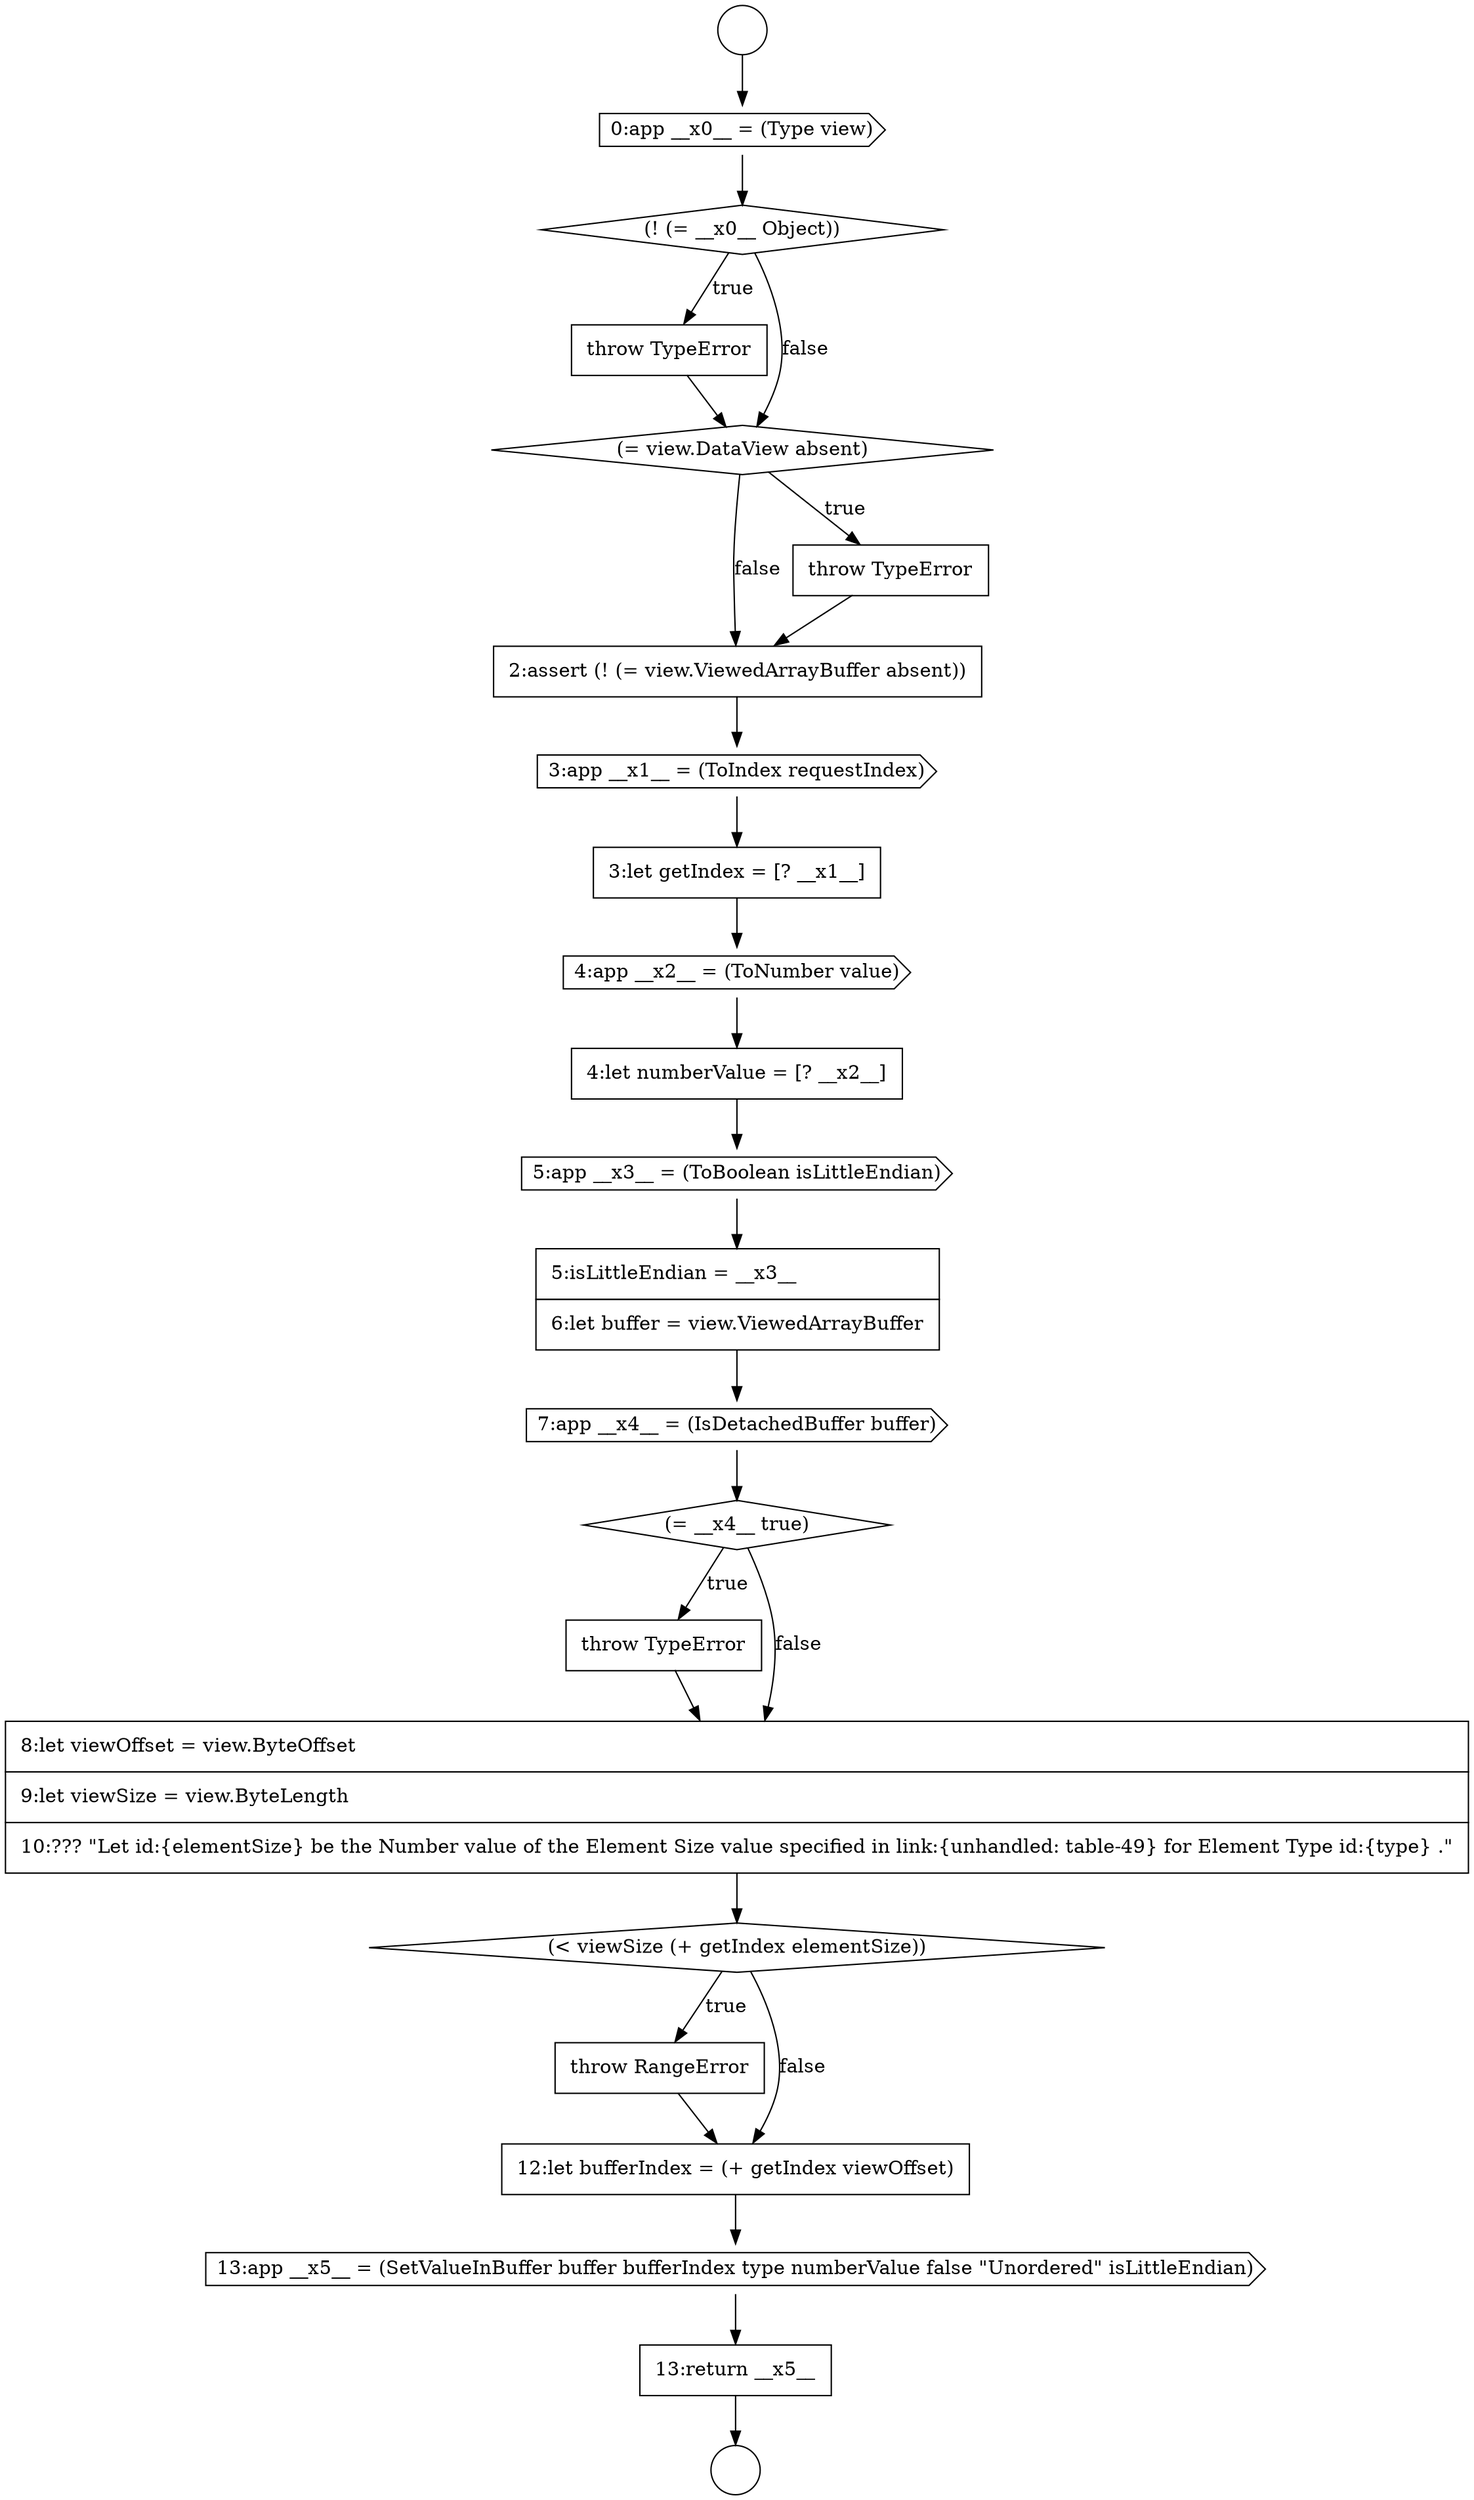 digraph {
  node15720 [shape=none, margin=0, label=<<font color="black">
    <table border="0" cellborder="1" cellspacing="0" cellpadding="10">
      <tr><td align="left">4:let numberValue = [? __x2__]</td></tr>
    </table>
  </font>> color="black" fillcolor="white" style=filled]
  node15727 [shape=diamond, label=<<font color="black">(&lt; viewSize (+ getIndex elementSize))</font>> color="black" fillcolor="white" style=filled]
  node15716 [shape=none, margin=0, label=<<font color="black">
    <table border="0" cellborder="1" cellspacing="0" cellpadding="10">
      <tr><td align="left">2:assert (! (= view.ViewedArrayBuffer absent))</td></tr>
    </table>
  </font>> color="black" fillcolor="white" style=filled]
  node15719 [shape=cds, label=<<font color="black">4:app __x2__ = (ToNumber value)</font>> color="black" fillcolor="white" style=filled]
  node15724 [shape=diamond, label=<<font color="black">(= __x4__ true)</font>> color="black" fillcolor="white" style=filled]
  node15728 [shape=none, margin=0, label=<<font color="black">
    <table border="0" cellborder="1" cellspacing="0" cellpadding="10">
      <tr><td align="left">throw RangeError</td></tr>
    </table>
  </font>> color="black" fillcolor="white" style=filled]
  node15715 [shape=none, margin=0, label=<<font color="black">
    <table border="0" cellborder="1" cellspacing="0" cellpadding="10">
      <tr><td align="left">throw TypeError</td></tr>
    </table>
  </font>> color="black" fillcolor="white" style=filled]
  node15718 [shape=none, margin=0, label=<<font color="black">
    <table border="0" cellborder="1" cellspacing="0" cellpadding="10">
      <tr><td align="left">3:let getIndex = [? __x1__]</td></tr>
    </table>
  </font>> color="black" fillcolor="white" style=filled]
  node15713 [shape=none, margin=0, label=<<font color="black">
    <table border="0" cellborder="1" cellspacing="0" cellpadding="10">
      <tr><td align="left">throw TypeError</td></tr>
    </table>
  </font>> color="black" fillcolor="white" style=filled]
  node15725 [shape=none, margin=0, label=<<font color="black">
    <table border="0" cellborder="1" cellspacing="0" cellpadding="10">
      <tr><td align="left">throw TypeError</td></tr>
    </table>
  </font>> color="black" fillcolor="white" style=filled]
  node15721 [shape=cds, label=<<font color="black">5:app __x3__ = (ToBoolean isLittleEndian)</font>> color="black" fillcolor="white" style=filled]
  node15726 [shape=none, margin=0, label=<<font color="black">
    <table border="0" cellborder="1" cellspacing="0" cellpadding="10">
      <tr><td align="left">8:let viewOffset = view.ByteOffset</td></tr>
      <tr><td align="left">9:let viewSize = view.ByteLength</td></tr>
      <tr><td align="left">10:??? &quot;Let id:{elementSize} be the Number value of the Element Size value specified in link:{unhandled: table-49} for Element Type id:{type} .&quot;</td></tr>
    </table>
  </font>> color="black" fillcolor="white" style=filled]
  node15722 [shape=none, margin=0, label=<<font color="black">
    <table border="0" cellborder="1" cellspacing="0" cellpadding="10">
      <tr><td align="left">5:isLittleEndian = __x3__</td></tr>
      <tr><td align="left">6:let buffer = view.ViewedArrayBuffer</td></tr>
    </table>
  </font>> color="black" fillcolor="white" style=filled]
  node15723 [shape=cds, label=<<font color="black">7:app __x4__ = (IsDetachedBuffer buffer)</font>> color="black" fillcolor="white" style=filled]
  node15730 [shape=cds, label=<<font color="black">13:app __x5__ = (SetValueInBuffer buffer bufferIndex type numberValue false &quot;Unordered&quot; isLittleEndian)</font>> color="black" fillcolor="white" style=filled]
  node15712 [shape=diamond, label=<<font color="black">(! (= __x0__ Object))</font>> color="black" fillcolor="white" style=filled]
  node15710 [shape=circle label=" " color="black" fillcolor="white" style=filled]
  node15714 [shape=diamond, label=<<font color="black">(= view.DataView absent)</font>> color="black" fillcolor="white" style=filled]
  node15729 [shape=none, margin=0, label=<<font color="black">
    <table border="0" cellborder="1" cellspacing="0" cellpadding="10">
      <tr><td align="left">12:let bufferIndex = (+ getIndex viewOffset)</td></tr>
    </table>
  </font>> color="black" fillcolor="white" style=filled]
  node15717 [shape=cds, label=<<font color="black">3:app __x1__ = (ToIndex requestIndex)</font>> color="black" fillcolor="white" style=filled]
  node15731 [shape=none, margin=0, label=<<font color="black">
    <table border="0" cellborder="1" cellspacing="0" cellpadding="10">
      <tr><td align="left">13:return __x5__</td></tr>
    </table>
  </font>> color="black" fillcolor="white" style=filled]
  node15711 [shape=cds, label=<<font color="black">0:app __x0__ = (Type view)</font>> color="black" fillcolor="white" style=filled]
  node15709 [shape=circle label=" " color="black" fillcolor="white" style=filled]
  node15728 -> node15729 [ color="black"]
  node15720 -> node15721 [ color="black"]
  node15721 -> node15722 [ color="black"]
  node15725 -> node15726 [ color="black"]
  node15716 -> node15717 [ color="black"]
  node15724 -> node15725 [label=<<font color="black">true</font>> color="black"]
  node15724 -> node15726 [label=<<font color="black">false</font>> color="black"]
  node15714 -> node15715 [label=<<font color="black">true</font>> color="black"]
  node15714 -> node15716 [label=<<font color="black">false</font>> color="black"]
  node15727 -> node15728 [label=<<font color="black">true</font>> color="black"]
  node15727 -> node15729 [label=<<font color="black">false</font>> color="black"]
  node15711 -> node15712 [ color="black"]
  node15715 -> node15716 [ color="black"]
  node15726 -> node15727 [ color="black"]
  node15712 -> node15713 [label=<<font color="black">true</font>> color="black"]
  node15712 -> node15714 [label=<<font color="black">false</font>> color="black"]
  node15731 -> node15710 [ color="black"]
  node15709 -> node15711 [ color="black"]
  node15730 -> node15731 [ color="black"]
  node15722 -> node15723 [ color="black"]
  node15719 -> node15720 [ color="black"]
  node15723 -> node15724 [ color="black"]
  node15713 -> node15714 [ color="black"]
  node15729 -> node15730 [ color="black"]
  node15718 -> node15719 [ color="black"]
  node15717 -> node15718 [ color="black"]
}
